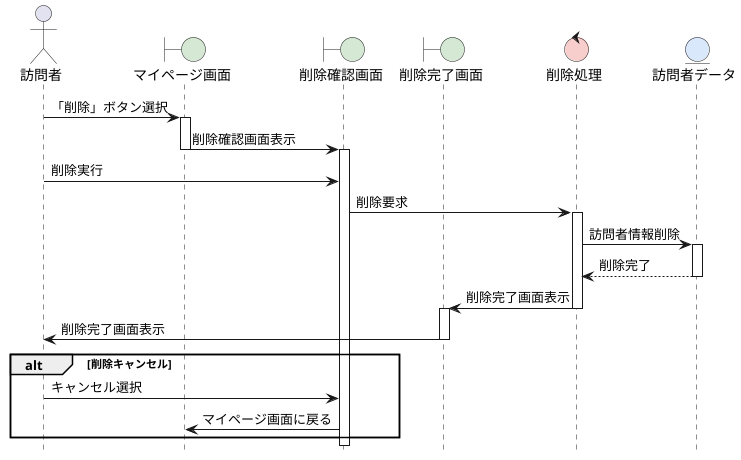 @startuml Web訪問者情報削除シーケンス図
hide footbox
skinparam boundaryBackgroundColor #D5E8D4
skinparam controlBackgroundColor  #F8CECC
skinparam entityBackgroundColor   #DAE8FC

actor 訪問者 as A
boundary マイページ画面 as B1
boundary 削除確認画面 as B2
boundary 削除完了画面 as B3
control 削除処理 as C1
entity 訪問者データ as E

A -> B1: 「削除」ボタン選択
activate B1
B1 -> B2: 削除確認画面表示
deactivate B1
activate B2

A -> B2: 削除実行
B2 -> C1: 削除要求
activate C1
C1 -> E: 訪問者情報削除
activate E
E --> C1: 削除完了
deactivate E

C1 -> B3: 削除完了画面表示
deactivate C1
activate B3
B3 -> A: 削除完了画面表示
deactivate B3

alt 削除キャンセル
    A -> B2: キャンセル選択
    B2 -> B1: マイページ画面に戻る
end
@enduml
